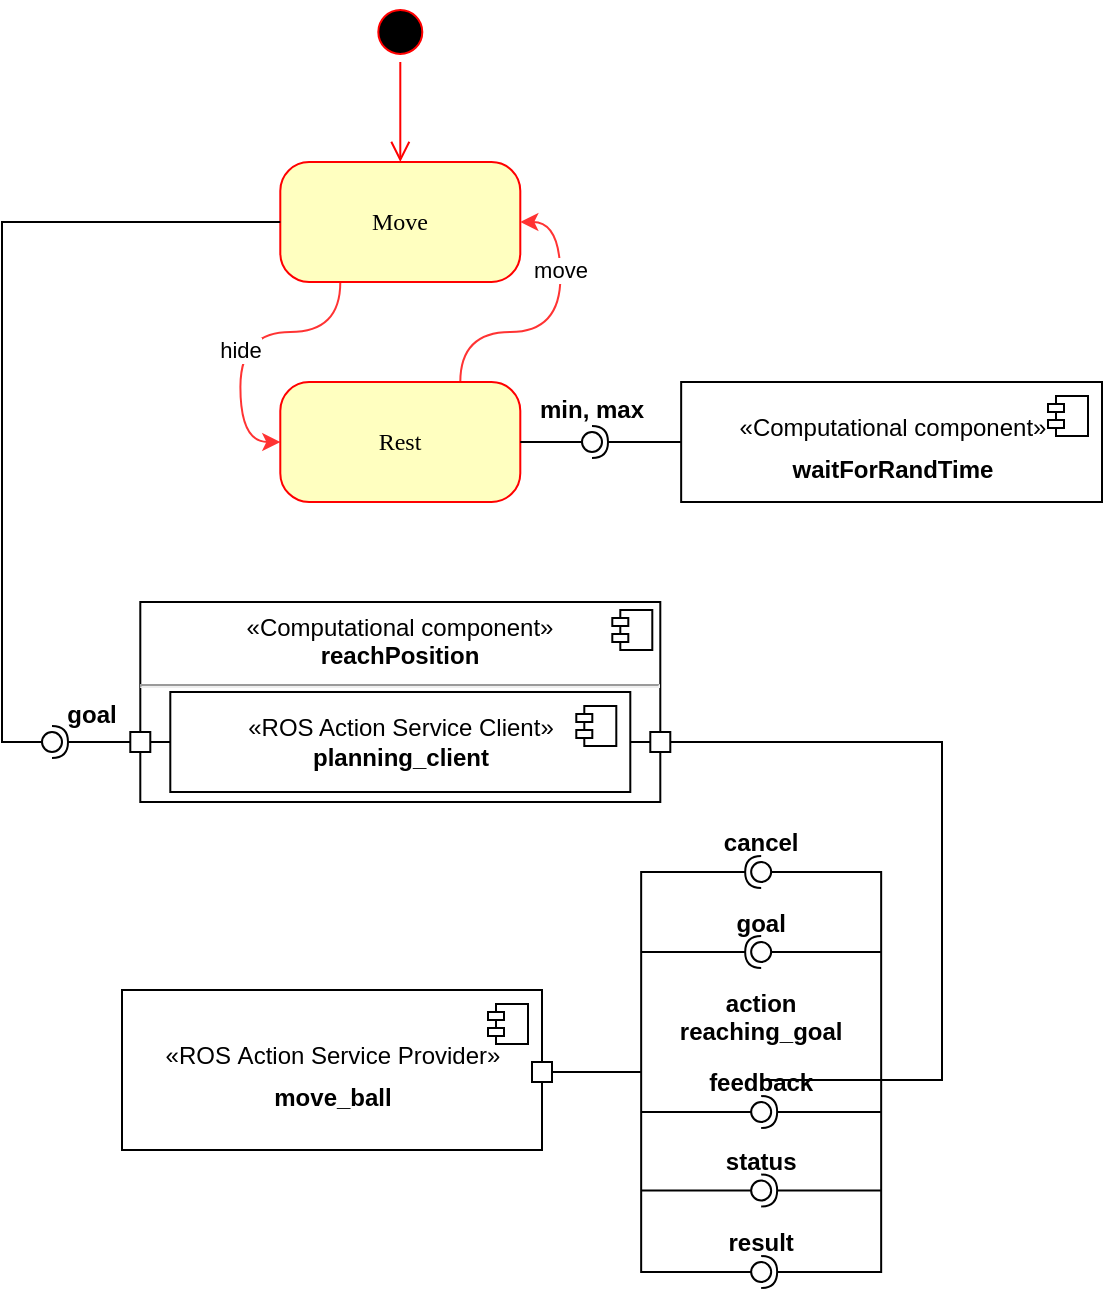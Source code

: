 <mxfile version="13.10.0" type="device"><diagram id="xmO6c7XbouSLbAbKGqQG" name="Page-1"><mxGraphModel dx="1137" dy="720" grid="1" gridSize="10" guides="1" tooltips="1" connect="1" arrows="1" fold="1" page="1" pageScale="1" pageWidth="850" pageHeight="1100" math="0" shadow="0"><root><mxCell id="0"/><mxCell id="1" parent="0"/><mxCell id="JjN6iTn_Tg0Jug4aMPEB-1" value="" style="ellipse;html=1;shape=startState;fillColor=#000000;strokeColor=#ff0000;rounded=1;shadow=0;comic=0;labelBackgroundColor=none;fontFamily=Verdana;fontSize=12;fontColor=#000000;align=center;direction=south;" vertex="1" parent="1"><mxGeometry x="244.15" y="130" width="30" height="30" as="geometry"/></mxCell><mxCell id="JjN6iTn_Tg0Jug4aMPEB-2" style="edgeStyle=orthogonalEdgeStyle;orthogonalLoop=1;jettySize=auto;html=1;entryX=0;entryY=0.5;entryDx=0;entryDy=0;strokeColor=#FF3333;curved=1;exitX=0.25;exitY=1;exitDx=0;exitDy=0;" edge="1" parent="1" source="JjN6iTn_Tg0Jug4aMPEB-4" target="JjN6iTn_Tg0Jug4aMPEB-7"><mxGeometry relative="1" as="geometry"/></mxCell><mxCell id="JjN6iTn_Tg0Jug4aMPEB-11" value="hide" style="edgeLabel;html=1;align=center;verticalAlign=middle;resizable=0;points=[];" vertex="1" connectable="0" parent="JjN6iTn_Tg0Jug4aMPEB-2"><mxGeometry x="0.122" y="-1" relative="1" as="geometry"><mxPoint x="1" as="offset"/></mxGeometry></mxCell><mxCell id="JjN6iTn_Tg0Jug4aMPEB-4" value="Move" style="rounded=1;whiteSpace=wrap;html=1;arcSize=24;fillColor=#ffffc0;strokeColor=#ff0000;shadow=0;comic=0;labelBackgroundColor=none;fontFamily=Verdana;fontSize=12;fontColor=#000000;align=center;" vertex="1" parent="1"><mxGeometry x="199.15" y="210" width="120" height="60" as="geometry"/></mxCell><mxCell id="JjN6iTn_Tg0Jug4aMPEB-5" style="edgeStyle=orthogonalEdgeStyle;orthogonalLoop=1;jettySize=auto;html=1;entryX=1;entryY=0.5;entryDx=0;entryDy=0;strokeColor=#FF3333;curved=1;exitX=0.75;exitY=0;exitDx=0;exitDy=0;" edge="1" parent="1" source="JjN6iTn_Tg0Jug4aMPEB-7" target="JjN6iTn_Tg0Jug4aMPEB-4"><mxGeometry relative="1" as="geometry"/></mxCell><mxCell id="JjN6iTn_Tg0Jug4aMPEB-13" value="move" style="edgeLabel;html=1;align=center;verticalAlign=middle;resizable=0;points=[];" vertex="1" connectable="0" parent="JjN6iTn_Tg0Jug4aMPEB-5"><mxGeometry x="0.422" relative="1" as="geometry"><mxPoint as="offset"/></mxGeometry></mxCell><mxCell id="JjN6iTn_Tg0Jug4aMPEB-7" value="Rest" style="rounded=1;whiteSpace=wrap;html=1;arcSize=24;fillColor=#ffffc0;strokeColor=#ff0000;shadow=0;comic=0;labelBackgroundColor=none;fontFamily=Verdana;fontSize=12;fontColor=#000000;align=center;" vertex="1" parent="1"><mxGeometry x="199.15" y="320" width="120" height="60" as="geometry"/></mxCell><mxCell id="JjN6iTn_Tg0Jug4aMPEB-8" style="edgeStyle=orthogonalEdgeStyle;html=1;labelBackgroundColor=none;endArrow=open;endSize=8;strokeColor=#ff0000;fontFamily=Verdana;fontSize=12;align=left;" edge="1" parent="1" source="JjN6iTn_Tg0Jug4aMPEB-1" target="JjN6iTn_Tg0Jug4aMPEB-4"><mxGeometry relative="1" as="geometry"/></mxCell><mxCell id="JjN6iTn_Tg0Jug4aMPEB-14" value="" style="rounded=0;orthogonalLoop=1;jettySize=auto;html=1;endArrow=none;endFill=0;" edge="1" parent="1"><mxGeometry relative="1" as="geometry"><mxPoint x="379.58" y="564.5" as="sourcePoint"/><mxPoint x="379.58" y="765.5" as="targetPoint"/><Array as="points"/></mxGeometry></mxCell><mxCell id="JjN6iTn_Tg0Jug4aMPEB-15" value="" style="rounded=0;orthogonalLoop=1;jettySize=auto;html=1;endArrow=none;endFill=0;" edge="1" parent="1" target="JjN6iTn_Tg0Jug4aMPEB-17"><mxGeometry relative="1" as="geometry"><mxPoint x="499.58" y="565" as="sourcePoint"/></mxGeometry></mxCell><mxCell id="JjN6iTn_Tg0Jug4aMPEB-16" value="" style="rounded=0;orthogonalLoop=1;jettySize=auto;html=1;endArrow=halfCircle;endFill=0;entryX=0.5;entryY=0.5;entryDx=0;entryDy=0;endSize=6;strokeWidth=1;" edge="1" parent="1" target="JjN6iTn_Tg0Jug4aMPEB-17"><mxGeometry relative="1" as="geometry"><mxPoint x="379.58" y="565" as="sourcePoint"/></mxGeometry></mxCell><mxCell id="JjN6iTn_Tg0Jug4aMPEB-17" value="" style="ellipse;whiteSpace=wrap;html=1;fontFamily=Helvetica;fontSize=12;fontColor=#000000;align=center;strokeColor=#000000;fillColor=#ffffff;points=[];aspect=fixed;resizable=0;" vertex="1" parent="1"><mxGeometry x="434.58" y="560" width="10" height="10" as="geometry"/></mxCell><mxCell id="JjN6iTn_Tg0Jug4aMPEB-18" value="" style="rounded=0;orthogonalLoop=1;jettySize=auto;html=1;endArrow=none;endFill=0;" edge="1" parent="1" target="JjN6iTn_Tg0Jug4aMPEB-20"><mxGeometry relative="1" as="geometry"><mxPoint x="499.58" y="605" as="sourcePoint"/></mxGeometry></mxCell><mxCell id="JjN6iTn_Tg0Jug4aMPEB-19" value="" style="rounded=0;orthogonalLoop=1;jettySize=auto;html=1;endArrow=halfCircle;endFill=0;entryX=0.5;entryY=0.5;entryDx=0;entryDy=0;endSize=6;strokeWidth=1;" edge="1" parent="1" target="JjN6iTn_Tg0Jug4aMPEB-20"><mxGeometry relative="1" as="geometry"><mxPoint x="379.58" y="605" as="sourcePoint"/></mxGeometry></mxCell><mxCell id="JjN6iTn_Tg0Jug4aMPEB-20" value="" style="ellipse;whiteSpace=wrap;html=1;fontFamily=Helvetica;fontSize=12;fontColor=#000000;align=center;strokeColor=#000000;fillColor=#ffffff;points=[];aspect=fixed;resizable=0;" vertex="1" parent="1"><mxGeometry x="434.58" y="600" width="10" height="10" as="geometry"/></mxCell><mxCell id="JjN6iTn_Tg0Jug4aMPEB-21" value="goal" style="text;align=center;fontStyle=1;verticalAlign=middle;spacingLeft=3;spacingRight=3;strokeColor=none;rotatable=0;points=[[0,0.5],[1,0.5]];portConstraint=eastwest;" vertex="1" parent="1"><mxGeometry x="424.58" y="579.25" width="30" height="21" as="geometry"/></mxCell><mxCell id="JjN6iTn_Tg0Jug4aMPEB-22" value="action&#10;reaching_goal" style="text;align=center;fontStyle=1;verticalAlign=middle;spacingLeft=3;spacingRight=3;strokeColor=none;rotatable=0;points=[[0,0.5],[1,0.5]];portConstraint=eastwest;" vertex="1" parent="1"><mxGeometry x="399.58" y="624" width="80" height="26" as="geometry"/></mxCell><mxCell id="JjN6iTn_Tg0Jug4aMPEB-23" value="" style="rounded=0;orthogonalLoop=1;jettySize=auto;html=1;endArrow=none;endFill=0;" edge="1" parent="1" target="JjN6iTn_Tg0Jug4aMPEB-25"><mxGeometry relative="1" as="geometry"><mxPoint x="379.58" y="724.25" as="sourcePoint"/></mxGeometry></mxCell><mxCell id="JjN6iTn_Tg0Jug4aMPEB-24" value="" style="rounded=0;orthogonalLoop=1;jettySize=auto;html=1;endArrow=halfCircle;endFill=0;entryX=0.5;entryY=0.5;entryDx=0;entryDy=0;endSize=6;strokeWidth=1;" edge="1" parent="1" target="JjN6iTn_Tg0Jug4aMPEB-25"><mxGeometry relative="1" as="geometry"><mxPoint x="499.58" y="724.25" as="sourcePoint"/></mxGeometry></mxCell><mxCell id="JjN6iTn_Tg0Jug4aMPEB-25" value="" style="ellipse;whiteSpace=wrap;html=1;fontFamily=Helvetica;fontSize=12;fontColor=#000000;align=center;strokeColor=#000000;fillColor=#ffffff;points=[];aspect=fixed;resizable=0;" vertex="1" parent="1"><mxGeometry x="434.58" y="719.25" width="10" height="10" as="geometry"/></mxCell><mxCell id="JjN6iTn_Tg0Jug4aMPEB-26" value="status" style="text;align=center;fontStyle=1;verticalAlign=middle;spacingLeft=3;spacingRight=3;strokeColor=none;rotatable=0;points=[[0,0.5],[1,0.5]];portConstraint=eastwest;" vertex="1" parent="1"><mxGeometry x="424.58" y="698.25" width="30" height="21" as="geometry"/></mxCell><mxCell id="JjN6iTn_Tg0Jug4aMPEB-27" value="" style="rounded=0;orthogonalLoop=1;jettySize=auto;html=1;endArrow=none;endFill=0;" edge="1" parent="1" target="JjN6iTn_Tg0Jug4aMPEB-29"><mxGeometry relative="1" as="geometry"><mxPoint x="379.58" y="765" as="sourcePoint"/></mxGeometry></mxCell><mxCell id="JjN6iTn_Tg0Jug4aMPEB-28" value="" style="rounded=0;orthogonalLoop=1;jettySize=auto;html=1;endArrow=halfCircle;endFill=0;entryX=0.5;entryY=0.5;entryDx=0;entryDy=0;endSize=6;strokeWidth=1;" edge="1" parent="1" target="JjN6iTn_Tg0Jug4aMPEB-29"><mxGeometry relative="1" as="geometry"><mxPoint x="499.58" y="765" as="sourcePoint"/></mxGeometry></mxCell><mxCell id="JjN6iTn_Tg0Jug4aMPEB-29" value="" style="ellipse;whiteSpace=wrap;html=1;fontFamily=Helvetica;fontSize=12;fontColor=#000000;align=center;strokeColor=#000000;fillColor=#ffffff;points=[];aspect=fixed;resizable=0;" vertex="1" parent="1"><mxGeometry x="434.58" y="760" width="10" height="10" as="geometry"/></mxCell><mxCell id="JjN6iTn_Tg0Jug4aMPEB-30" value="result" style="text;align=center;fontStyle=1;verticalAlign=middle;spacingLeft=3;spacingRight=3;strokeColor=none;rotatable=0;points=[[0,0.5],[1,0.5]];portConstraint=eastwest;" vertex="1" parent="1"><mxGeometry x="424.58" y="739" width="30" height="21" as="geometry"/></mxCell><mxCell id="JjN6iTn_Tg0Jug4aMPEB-31" value="" style="rounded=0;orthogonalLoop=1;jettySize=auto;html=1;endArrow=none;endFill=0;" edge="1" parent="1"><mxGeometry relative="1" as="geometry"><mxPoint x="499.58" y="564.5" as="sourcePoint"/><mxPoint x="499.58" y="765.5" as="targetPoint"/><Array as="points"/></mxGeometry></mxCell><mxCell id="JjN6iTn_Tg0Jug4aMPEB-32" value="cancel" style="text;align=center;fontStyle=1;verticalAlign=middle;spacingLeft=3;spacingRight=3;strokeColor=none;rotatable=0;points=[[0,0.5],[1,0.5]];portConstraint=eastwest;" vertex="1" parent="1"><mxGeometry x="424.58" y="539" width="30" height="21" as="geometry"/></mxCell><mxCell id="JjN6iTn_Tg0Jug4aMPEB-33" value="" style="rounded=0;orthogonalLoop=1;jettySize=auto;html=1;endArrow=none;endFill=0;" edge="1" parent="1" target="JjN6iTn_Tg0Jug4aMPEB-35"><mxGeometry relative="1" as="geometry"><mxPoint x="379.58" y="685" as="sourcePoint"/></mxGeometry></mxCell><mxCell id="JjN6iTn_Tg0Jug4aMPEB-34" value="" style="rounded=0;orthogonalLoop=1;jettySize=auto;html=1;endArrow=halfCircle;endFill=0;entryX=0.5;entryY=0.5;entryDx=0;entryDy=0;endSize=6;strokeWidth=1;" edge="1" parent="1" target="JjN6iTn_Tg0Jug4aMPEB-35"><mxGeometry relative="1" as="geometry"><mxPoint x="499.58" y="685" as="sourcePoint"/></mxGeometry></mxCell><mxCell id="JjN6iTn_Tg0Jug4aMPEB-35" value="" style="ellipse;whiteSpace=wrap;html=1;fontFamily=Helvetica;fontSize=12;fontColor=#000000;align=center;strokeColor=#000000;fillColor=#ffffff;points=[];aspect=fixed;resizable=0;" vertex="1" parent="1"><mxGeometry x="434.58" y="680" width="10" height="10" as="geometry"/></mxCell><mxCell id="JjN6iTn_Tg0Jug4aMPEB-36" value="feedback" style="text;align=center;fontStyle=1;verticalAlign=middle;spacingLeft=3;spacingRight=3;strokeColor=none;rotatable=0;points=[[0,0.5],[1,0.5]];portConstraint=eastwest;" vertex="1" parent="1"><mxGeometry x="424.58" y="659" width="30" height="21" as="geometry"/></mxCell><mxCell id="JjN6iTn_Tg0Jug4aMPEB-37" value="&lt;p style=&quot;margin: 0px ; margin-top: 6px ; text-align: center&quot;&gt;«Computational component»&lt;br&gt;&lt;b&gt;reachPosition&lt;/b&gt;&lt;br&gt;&lt;/p&gt;&lt;hr&gt;&lt;p style=&quot;margin: 0px ; margin-left: 8px&quot;&gt;&lt;br&gt;&lt;/p&gt;" style="align=left;overflow=fill;html=1;dropTarget=0;" vertex="1" parent="1"><mxGeometry x="129.15" y="430" width="260" height="100" as="geometry"/></mxCell><mxCell id="JjN6iTn_Tg0Jug4aMPEB-38" value="" style="shape=component;jettyWidth=8;jettyHeight=4;" vertex="1" parent="JjN6iTn_Tg0Jug4aMPEB-37"><mxGeometry x="1" width="20" height="20" relative="1" as="geometry"><mxPoint x="-24" y="4" as="offset"/></mxGeometry></mxCell><mxCell id="JjN6iTn_Tg0Jug4aMPEB-39" value="«ROS Action Service Client»&lt;br&gt;&lt;b&gt;planning_client&lt;/b&gt;" style="html=1;dropTarget=0;" vertex="1" parent="1"><mxGeometry x="144.15" y="475" width="230" height="50" as="geometry"/></mxCell><mxCell id="JjN6iTn_Tg0Jug4aMPEB-40" value="" style="shape=module;jettyWidth=8;jettyHeight=4;" vertex="1" parent="JjN6iTn_Tg0Jug4aMPEB-39"><mxGeometry x="1" width="20" height="20" relative="1" as="geometry"><mxPoint x="-27" y="7" as="offset"/></mxGeometry></mxCell><mxCell id="JjN6iTn_Tg0Jug4aMPEB-41" value="" style="rounded=0;whiteSpace=wrap;html=1;" vertex="1" parent="1"><mxGeometry x="384.15" y="495" width="10" height="10" as="geometry"/></mxCell><mxCell id="JjN6iTn_Tg0Jug4aMPEB-42" value="" style="rounded=0;orthogonalLoop=1;jettySize=auto;html=1;endArrow=none;endFill=0;entryX=1;entryY=0.5;entryDx=0;entryDy=0;exitX=0;exitY=0.5;exitDx=0;exitDy=0;" edge="1" parent="1" source="JjN6iTn_Tg0Jug4aMPEB-41" target="JjN6iTn_Tg0Jug4aMPEB-39"><mxGeometry relative="1" as="geometry"><mxPoint x="389.15" y="519" as="sourcePoint"/><mxPoint x="109.15" y="519.75" as="targetPoint"/></mxGeometry></mxCell><mxCell id="JjN6iTn_Tg0Jug4aMPEB-43" value="" style="rounded=0;whiteSpace=wrap;html=1;" vertex="1" parent="1"><mxGeometry x="124.15" y="495" width="10" height="10" as="geometry"/></mxCell><mxCell id="JjN6iTn_Tg0Jug4aMPEB-44" value="" style="rounded=0;orthogonalLoop=1;jettySize=auto;html=1;endArrow=none;endFill=0;entryX=1;entryY=0.5;entryDx=0;entryDy=0;exitX=0;exitY=0.5;exitDx=0;exitDy=0;" edge="1" parent="1" source="JjN6iTn_Tg0Jug4aMPEB-39" target="JjN6iTn_Tg0Jug4aMPEB-43"><mxGeometry relative="1" as="geometry"><mxPoint x="259.15" y="549.25" as="sourcePoint"/><mxPoint x="249.15" y="549.25" as="targetPoint"/></mxGeometry></mxCell><mxCell id="JjN6iTn_Tg0Jug4aMPEB-45" value="" style="rounded=0;orthogonalLoop=1;jettySize=auto;html=1;endArrow=none;endFill=0;entryX=1;entryY=0.5;entryDx=0;entryDy=0;" edge="1" parent="1" target="JjN6iTn_Tg0Jug4aMPEB-41"><mxGeometry relative="1" as="geometry"><mxPoint x="440" y="669" as="sourcePoint"/><mxPoint x="505" y="510" as="targetPoint"/><Array as="points"><mxPoint x="530" y="669"/><mxPoint x="530" y="500"/></Array></mxGeometry></mxCell><mxCell id="JjN6iTn_Tg0Jug4aMPEB-46" value="&lt;p style=&quot;margin: 6px 0px 0px&quot;&gt;«ROS&amp;nbsp;Action Service Provider»&lt;br&gt;&lt;/p&gt;&lt;p style=&quot;margin: 6px 0px 0px&quot;&gt;&lt;b&gt;move_ball&lt;/b&gt;&lt;/p&gt;" style="html=1;dropTarget=0;" vertex="1" parent="1"><mxGeometry x="120" y="624" width="210" height="80" as="geometry"/></mxCell><mxCell id="JjN6iTn_Tg0Jug4aMPEB-47" value="" style="shape=module;jettyWidth=8;jettyHeight=4;" vertex="1" parent="JjN6iTn_Tg0Jug4aMPEB-46"><mxGeometry x="1" width="20" height="20" relative="1" as="geometry"><mxPoint x="-27" y="7" as="offset"/></mxGeometry></mxCell><mxCell id="JjN6iTn_Tg0Jug4aMPEB-48" value="" style="rounded=0;whiteSpace=wrap;html=1;" vertex="1" parent="1"><mxGeometry x="325" y="660" width="10" height="10" as="geometry"/></mxCell><mxCell id="JjN6iTn_Tg0Jug4aMPEB-49" value="" style="rounded=0;orthogonalLoop=1;jettySize=auto;html=1;endArrow=none;endFill=0;exitX=1;exitY=0.5;exitDx=0;exitDy=0;" edge="1" parent="1" source="JjN6iTn_Tg0Jug4aMPEB-48"><mxGeometry relative="1" as="geometry"><mxPoint x="375" y="704" as="sourcePoint"/><mxPoint x="380" y="665" as="targetPoint"/></mxGeometry></mxCell><mxCell id="JjN6iTn_Tg0Jug4aMPEB-51" value="goal" style="text;align=center;fontStyle=1;verticalAlign=middle;spacingLeft=3;spacingRight=3;strokeColor=none;rotatable=0;points=[[0,0.5],[1,0.5]];portConstraint=eastwest;" vertex="1" parent="1"><mxGeometry x="90.0" y="475" width="30" height="21" as="geometry"/></mxCell><mxCell id="JjN6iTn_Tg0Jug4aMPEB-52" value="" style="rounded=0;orthogonalLoop=1;jettySize=auto;html=1;endArrow=none;endFill=0;exitX=0;exitY=0.5;exitDx=0;exitDy=0;" edge="1" target="JjN6iTn_Tg0Jug4aMPEB-54" parent="1" source="JjN6iTn_Tg0Jug4aMPEB-4"><mxGeometry relative="1" as="geometry"><mxPoint x="50" y="501" as="sourcePoint"/><Array as="points"><mxPoint x="60" y="240"/><mxPoint x="60" y="500"/></Array></mxGeometry></mxCell><mxCell id="JjN6iTn_Tg0Jug4aMPEB-53" value="" style="rounded=0;orthogonalLoop=1;jettySize=auto;html=1;endArrow=halfCircle;endFill=0;entryX=0.5;entryY=0.5;entryDx=0;entryDy=0;endSize=6;strokeWidth=1;exitX=0;exitY=0.5;exitDx=0;exitDy=0;" edge="1" target="JjN6iTn_Tg0Jug4aMPEB-54" parent="1" source="JjN6iTn_Tg0Jug4aMPEB-43"><mxGeometry relative="1" as="geometry"><mxPoint x="90" y="501" as="sourcePoint"/></mxGeometry></mxCell><mxCell id="JjN6iTn_Tg0Jug4aMPEB-54" value="" style="ellipse;whiteSpace=wrap;html=1;fontFamily=Helvetica;fontSize=12;fontColor=#000000;align=center;strokeColor=#000000;fillColor=#ffffff;points=[];aspect=fixed;resizable=0;" vertex="1" parent="1"><mxGeometry x="80" y="495" width="10" height="10" as="geometry"/></mxCell><mxCell id="JjN6iTn_Tg0Jug4aMPEB-55" value="&lt;p style=&quot;margin: 6px 0px 0px&quot;&gt;«Computational component»&lt;br&gt;&lt;/p&gt;&lt;p style=&quot;margin: 6px 0px 0px&quot;&gt;&lt;b&gt;waitForRandTime&lt;/b&gt;&lt;/p&gt;" style="html=1;dropTarget=0;" vertex="1" parent="1"><mxGeometry x="399.58" y="320" width="210.42" height="60" as="geometry"/></mxCell><mxCell id="JjN6iTn_Tg0Jug4aMPEB-56" value="" style="shape=module;jettyWidth=8;jettyHeight=4;" vertex="1" parent="JjN6iTn_Tg0Jug4aMPEB-55"><mxGeometry x="1" width="20" height="20" relative="1" as="geometry"><mxPoint x="-27" y="7" as="offset"/></mxGeometry></mxCell><mxCell id="JjN6iTn_Tg0Jug4aMPEB-57" value="" style="rounded=0;orthogonalLoop=1;jettySize=auto;html=1;endArrow=none;endFill=0;exitX=1;exitY=0.5;exitDx=0;exitDy=0;" edge="1" target="JjN6iTn_Tg0Jug4aMPEB-59" parent="1" source="JjN6iTn_Tg0Jug4aMPEB-7"><mxGeometry relative="1" as="geometry"><mxPoint x="349" y="360" as="sourcePoint"/></mxGeometry></mxCell><mxCell id="JjN6iTn_Tg0Jug4aMPEB-58" value="" style="rounded=0;orthogonalLoop=1;jettySize=auto;html=1;endArrow=halfCircle;endFill=0;entryX=0.5;entryY=0.5;entryDx=0;entryDy=0;endSize=6;strokeWidth=1;exitX=0;exitY=0.5;exitDx=0;exitDy=0;" edge="1" target="JjN6iTn_Tg0Jug4aMPEB-59" parent="1" source="JjN6iTn_Tg0Jug4aMPEB-55"><mxGeometry relative="1" as="geometry"><mxPoint x="389" y="360" as="sourcePoint"/></mxGeometry></mxCell><mxCell id="JjN6iTn_Tg0Jug4aMPEB-59" value="" style="ellipse;whiteSpace=wrap;html=1;fontFamily=Helvetica;fontSize=12;fontColor=#000000;align=center;strokeColor=#000000;fillColor=#ffffff;points=[];aspect=fixed;resizable=0;" vertex="1" parent="1"><mxGeometry x="350" y="345" width="10" height="10" as="geometry"/></mxCell><mxCell id="JjN6iTn_Tg0Jug4aMPEB-60" value="min, max" style="text;align=center;fontStyle=1;verticalAlign=middle;spacingLeft=3;spacingRight=3;strokeColor=none;rotatable=0;points=[[0,0.5],[1,0.5]];portConstraint=eastwest;" vertex="1" parent="1"><mxGeometry x="315" y="320" width="80" height="26" as="geometry"/></mxCell></root></mxGraphModel></diagram></mxfile>